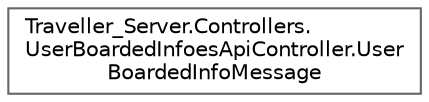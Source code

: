 digraph "Graphical Class Hierarchy"
{
 // LATEX_PDF_SIZE
  bgcolor="transparent";
  edge [fontname=Helvetica,fontsize=10,labelfontname=Helvetica,labelfontsize=10];
  node [fontname=Helvetica,fontsize=10,shape=box,height=0.2,width=0.4];
  rankdir="LR";
  Node0 [label="Traveller_Server.Controllers.\lUserBoardedInfoesApiController.User\lBoardedInfoMessage",height=0.2,width=0.4,color="grey40", fillcolor="white", style="filled",URL="$class_traveller___server_1_1_controllers_1_1_user_boarded_infoes_api_controller_1_1_user_boarded_info_message.html",tooltip=" "];
}
